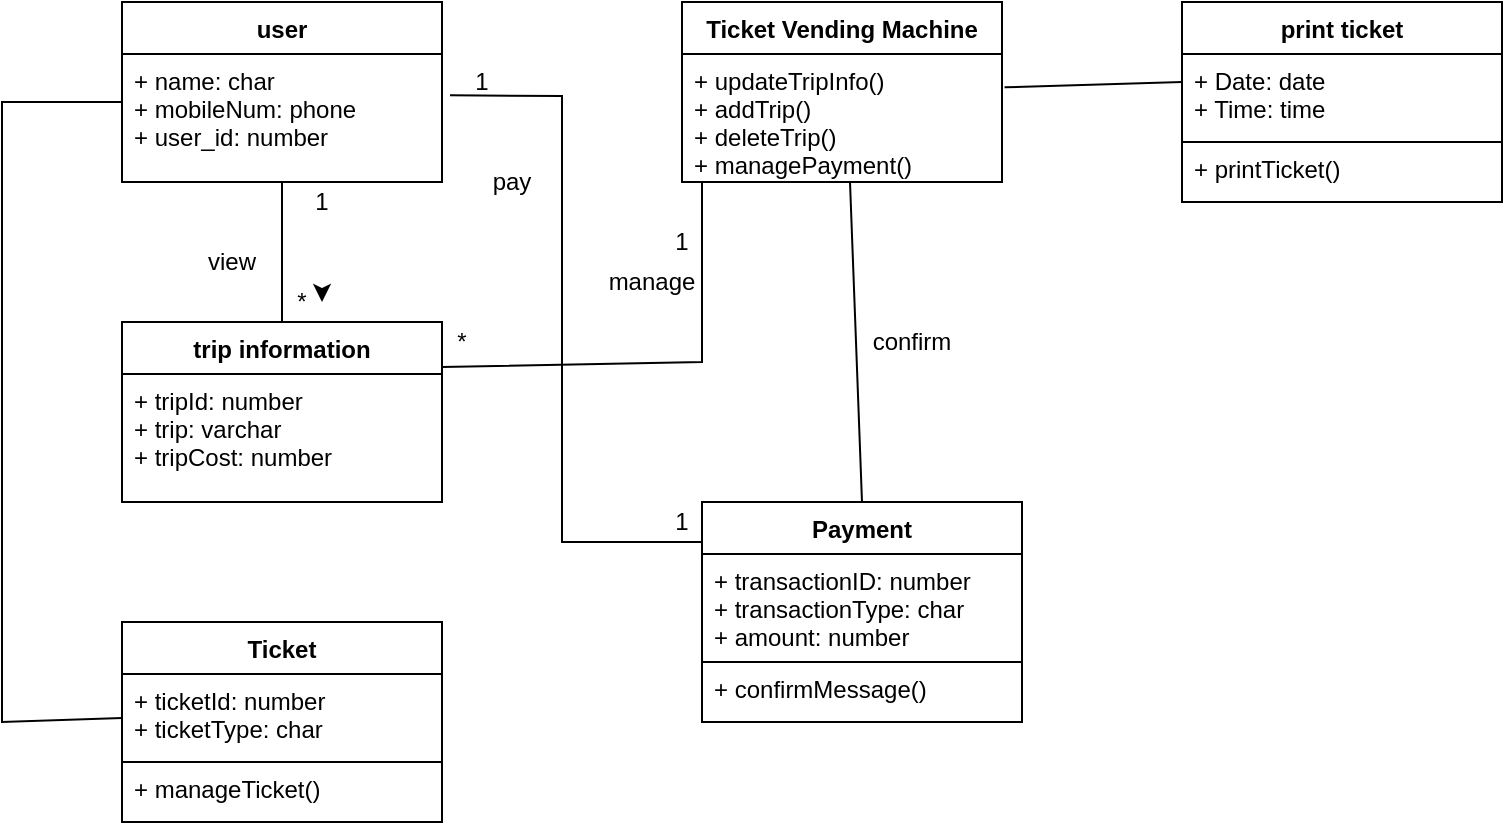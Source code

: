<mxfile version="20.4.1" type="device"><diagram id="1iG702P3nl0Sy1AMIKY_" name="Page-1"><mxGraphModel dx="782" dy="379" grid="1" gridSize="10" guides="1" tooltips="1" connect="1" arrows="1" fold="1" page="1" pageScale="1" pageWidth="827" pageHeight="1169" math="0" shadow="0"><root><mxCell id="0"/><mxCell id="1" parent="0"/><mxCell id="3mRb3P4dzeTytFkNrpxm-15" value="*" style="rounded=0;whiteSpace=wrap;html=1;fillColor=none;strokeColor=none;" vertex="1" parent="1"><mxGeometry x="180" y="200" width="20" height="20" as="geometry"/></mxCell><mxCell id="3mRb3P4dzeTytFkNrpxm-16" value="1" style="rounded=0;whiteSpace=wrap;html=1;fillColor=none;strokeColor=none;" vertex="1" parent="1"><mxGeometry x="190" y="150" width="20" height="20" as="geometry"/></mxCell><mxCell id="3mRb3P4dzeTytFkNrpxm-17" value="view" style="rounded=0;whiteSpace=wrap;html=1;fillColor=none;strokeColor=none;" vertex="1" parent="1"><mxGeometry x="120" y="180" width="70" height="20" as="geometry"/></mxCell><mxCell id="3mRb3P4dzeTytFkNrpxm-38" value="user" style="swimlane;fontStyle=1;align=center;verticalAlign=top;childLayout=stackLayout;horizontal=1;startSize=26;horizontalStack=0;resizeParent=1;resizeParentMax=0;resizeLast=0;collapsible=1;marginBottom=0;fillColor=none;" vertex="1" parent="1"><mxGeometry x="100" y="60" width="160" height="90" as="geometry"/></mxCell><mxCell id="3mRb3P4dzeTytFkNrpxm-39" value="+ name: char&#10;+ mobileNum: phone&#10;+ user_id: number" style="text;strokeColor=none;fillColor=none;align=left;verticalAlign=top;spacingLeft=4;spacingRight=4;overflow=hidden;rotatable=0;points=[[0,0.5],[1,0.5]];portConstraint=eastwest;" vertex="1" parent="3mRb3P4dzeTytFkNrpxm-38"><mxGeometry y="26" width="160" height="64" as="geometry"/></mxCell><mxCell id="3mRb3P4dzeTytFkNrpxm-42" value="trip information" style="swimlane;fontStyle=1;align=center;verticalAlign=top;childLayout=stackLayout;horizontal=1;startSize=26;horizontalStack=0;resizeParent=1;resizeParentMax=0;resizeLast=0;collapsible=1;marginBottom=0;fillColor=none;" vertex="1" parent="1"><mxGeometry x="100" y="220" width="160" height="90" as="geometry"/></mxCell><mxCell id="3mRb3P4dzeTytFkNrpxm-43" value="+ tripId: number&#10;+ trip: varchar&#10;+ tripCost: number" style="text;strokeColor=none;fillColor=none;align=left;verticalAlign=top;spacingLeft=4;spacingRight=4;overflow=hidden;rotatable=0;points=[[0,0.5],[1,0.5]];portConstraint=eastwest;" vertex="1" parent="3mRb3P4dzeTytFkNrpxm-42"><mxGeometry y="26" width="160" height="64" as="geometry"/></mxCell><mxCell id="3mRb3P4dzeTytFkNrpxm-44" value="Ticket Vending Machine" style="swimlane;fontStyle=1;align=center;verticalAlign=top;childLayout=stackLayout;horizontal=1;startSize=26;horizontalStack=0;resizeParent=1;resizeParentMax=0;resizeLast=0;collapsible=1;marginBottom=0;fillColor=none;" vertex="1" parent="1"><mxGeometry x="380" y="60" width="160" height="90" as="geometry"/></mxCell><mxCell id="3mRb3P4dzeTytFkNrpxm-45" value="+ updateTripInfo()&#10;+ addTrip()&#10;+ deleteTrip()&#10;+ managePayment()" style="text;strokeColor=none;fillColor=none;align=left;verticalAlign=top;spacingLeft=4;spacingRight=4;overflow=hidden;rotatable=0;points=[[0,0.5],[1,0.5]];portConstraint=eastwest;" vertex="1" parent="3mRb3P4dzeTytFkNrpxm-44"><mxGeometry y="26" width="160" height="64" as="geometry"/></mxCell><mxCell id="3mRb3P4dzeTytFkNrpxm-46" value="" style="endArrow=none;html=1;rounded=0;exitX=0.5;exitY=0;exitDx=0;exitDy=0;" edge="1" parent="1" source="3mRb3P4dzeTytFkNrpxm-42"><mxGeometry width="50" height="50" relative="1" as="geometry"><mxPoint x="130" y="200" as="sourcePoint"/><mxPoint x="180" y="150" as="targetPoint"/></mxGeometry></mxCell><mxCell id="3mRb3P4dzeTytFkNrpxm-50" value="" style="endArrow=none;html=1;rounded=0;exitX=1;exitY=0.25;exitDx=0;exitDy=0;" edge="1" parent="1" source="3mRb3P4dzeTytFkNrpxm-42"><mxGeometry width="50" height="50" relative="1" as="geometry"><mxPoint x="390" y="240" as="sourcePoint"/><mxPoint x="390" y="150" as="targetPoint"/><Array as="points"><mxPoint x="390" y="240"/></Array></mxGeometry></mxCell><mxCell id="3mRb3P4dzeTytFkNrpxm-51" value="manage" style="rounded=0;whiteSpace=wrap;html=1;fillColor=none;strokeColor=none;" vertex="1" parent="1"><mxGeometry x="330" y="190" width="70" height="20" as="geometry"/></mxCell><mxCell id="3mRb3P4dzeTytFkNrpxm-54" value="1" style="rounded=0;whiteSpace=wrap;html=1;fillColor=none;strokeColor=none;" vertex="1" parent="1"><mxGeometry x="270" y="90" width="20" height="20" as="geometry"/></mxCell><mxCell id="3mRb3P4dzeTytFkNrpxm-55" style="edgeStyle=orthogonalEdgeStyle;rounded=0;orthogonalLoop=1;jettySize=auto;html=1;exitX=1;exitY=0.25;exitDx=0;exitDy=0;entryX=1;entryY=0.5;entryDx=0;entryDy=0;" edge="1" parent="1" source="3mRb3P4dzeTytFkNrpxm-15" target="3mRb3P4dzeTytFkNrpxm-15"><mxGeometry relative="1" as="geometry"/></mxCell><mxCell id="3mRb3P4dzeTytFkNrpxm-56" value="*" style="rounded=0;whiteSpace=wrap;html=1;fillColor=none;strokeColor=none;" vertex="1" parent="1"><mxGeometry x="260" y="220" width="20" height="20" as="geometry"/></mxCell><mxCell id="3mRb3P4dzeTytFkNrpxm-57" value="Ticket" style="swimlane;fontStyle=1;align=center;verticalAlign=top;childLayout=stackLayout;horizontal=1;startSize=26;horizontalStack=0;resizeParent=1;resizeParentMax=0;resizeLast=0;collapsible=1;marginBottom=0;fillColor=none;" vertex="1" parent="1"><mxGeometry x="100" y="370" width="160" height="100" as="geometry"/></mxCell><mxCell id="3mRb3P4dzeTytFkNrpxm-58" value="+ ticketId: number&#10;+ ticketType: char" style="text;strokeColor=none;fillColor=none;align=left;verticalAlign=top;spacingLeft=4;spacingRight=4;overflow=hidden;rotatable=0;points=[[0,0.5],[1,0.5]];portConstraint=eastwest;" vertex="1" parent="3mRb3P4dzeTytFkNrpxm-57"><mxGeometry y="26" width="160" height="44" as="geometry"/></mxCell><mxCell id="3mRb3P4dzeTytFkNrpxm-59" value="+ manageTicket()" style="text;strokeColor=default;fillColor=none;align=left;verticalAlign=top;spacingLeft=4;spacingRight=4;overflow=hidden;rotatable=0;points=[[0,0.5],[1,0.5]];portConstraint=eastwest;" vertex="1" parent="3mRb3P4dzeTytFkNrpxm-57"><mxGeometry y="70" width="160" height="30" as="geometry"/></mxCell><mxCell id="3mRb3P4dzeTytFkNrpxm-60" value="" style="endArrow=none;html=1;rounded=0;exitX=0;exitY=0.5;exitDx=0;exitDy=0;" edge="1" parent="1" source="3mRb3P4dzeTytFkNrpxm-58"><mxGeometry width="50" height="50" relative="1" as="geometry"><mxPoint x="40" y="110" as="sourcePoint"/><mxPoint x="100" y="110" as="targetPoint"/><Array as="points"><mxPoint x="40" y="420"/><mxPoint x="40" y="110"/></Array></mxGeometry></mxCell><mxCell id="3mRb3P4dzeTytFkNrpxm-61" value="print ticket" style="swimlane;fontStyle=1;align=center;verticalAlign=top;childLayout=stackLayout;horizontal=1;startSize=26;horizontalStack=0;resizeParent=1;resizeParentMax=0;resizeLast=0;collapsible=1;marginBottom=0;fillColor=none;" vertex="1" parent="1"><mxGeometry x="630" y="60" width="160" height="100" as="geometry"/></mxCell><mxCell id="3mRb3P4dzeTytFkNrpxm-62" value="+ Date: date&#10;+ Time: time" style="text;strokeColor=none;fillColor=none;align=left;verticalAlign=top;spacingLeft=4;spacingRight=4;overflow=hidden;rotatable=0;points=[[0,0.5],[1,0.5]];portConstraint=eastwest;" vertex="1" parent="3mRb3P4dzeTytFkNrpxm-61"><mxGeometry y="26" width="160" height="44" as="geometry"/></mxCell><mxCell id="3mRb3P4dzeTytFkNrpxm-63" value="+ printTicket()" style="text;strokeColor=default;fillColor=none;align=left;verticalAlign=top;spacingLeft=4;spacingRight=4;overflow=hidden;rotatable=0;points=[[0,0.5],[1,0.5]];portConstraint=eastwest;" vertex="1" parent="3mRb3P4dzeTytFkNrpxm-61"><mxGeometry y="70" width="160" height="30" as="geometry"/></mxCell><mxCell id="3mRb3P4dzeTytFkNrpxm-64" value="" style="endArrow=none;html=1;rounded=0;exitX=1.008;exitY=0.26;exitDx=0;exitDy=0;exitPerimeter=0;" edge="1" parent="1" source="3mRb3P4dzeTytFkNrpxm-45"><mxGeometry width="50" height="50" relative="1" as="geometry"><mxPoint x="580" y="150" as="sourcePoint"/><mxPoint x="630" y="100" as="targetPoint"/></mxGeometry></mxCell><mxCell id="3mRb3P4dzeTytFkNrpxm-65" value="Payment" style="swimlane;fontStyle=1;align=center;verticalAlign=top;childLayout=stackLayout;horizontal=1;startSize=26;horizontalStack=0;resizeParent=1;resizeParentMax=0;resizeLast=0;collapsible=1;marginBottom=0;fillColor=none;" vertex="1" parent="1"><mxGeometry x="390" y="310" width="160" height="110" as="geometry"/></mxCell><mxCell id="3mRb3P4dzeTytFkNrpxm-66" value="+ transactionID: number&#10;+ transactionType: char&#10;+ amount: number" style="text;strokeColor=none;fillColor=none;align=left;verticalAlign=top;spacingLeft=4;spacingRight=4;overflow=hidden;rotatable=0;points=[[0,0.5],[1,0.5]];portConstraint=eastwest;" vertex="1" parent="3mRb3P4dzeTytFkNrpxm-65"><mxGeometry y="26" width="160" height="54" as="geometry"/></mxCell><mxCell id="3mRb3P4dzeTytFkNrpxm-67" value="+ confirmMessage()" style="text;strokeColor=default;fillColor=none;align=left;verticalAlign=top;spacingLeft=4;spacingRight=4;overflow=hidden;rotatable=0;points=[[0,0.5],[1,0.5]];portConstraint=eastwest;" vertex="1" parent="3mRb3P4dzeTytFkNrpxm-65"><mxGeometry y="80" width="160" height="30" as="geometry"/></mxCell><mxCell id="3mRb3P4dzeTytFkNrpxm-68" value="" style="endArrow=none;html=1;rounded=0;exitX=1.025;exitY=0.323;exitDx=0;exitDy=0;exitPerimeter=0;" edge="1" parent="1" source="3mRb3P4dzeTytFkNrpxm-39"><mxGeometry width="50" height="50" relative="1" as="geometry"><mxPoint x="340" y="380" as="sourcePoint"/><mxPoint x="390" y="330" as="targetPoint"/><Array as="points"><mxPoint x="320" y="107"/><mxPoint x="320" y="330"/></Array></mxGeometry></mxCell><mxCell id="3mRb3P4dzeTytFkNrpxm-69" value="1" style="rounded=0;whiteSpace=wrap;html=1;fillColor=none;strokeColor=none;" vertex="1" parent="1"><mxGeometry x="370" y="170" width="20" height="20" as="geometry"/></mxCell><mxCell id="3mRb3P4dzeTytFkNrpxm-70" value="1" style="rounded=0;whiteSpace=wrap;html=1;fillColor=none;strokeColor=none;" vertex="1" parent="1"><mxGeometry x="370" y="310" width="20" height="20" as="geometry"/></mxCell><mxCell id="3mRb3P4dzeTytFkNrpxm-72" value="pay" style="rounded=0;whiteSpace=wrap;html=1;fillColor=none;strokeColor=none;" vertex="1" parent="1"><mxGeometry x="260" y="140" width="70" height="20" as="geometry"/></mxCell><mxCell id="3mRb3P4dzeTytFkNrpxm-73" value="" style="endArrow=none;html=1;rounded=0;exitX=0.5;exitY=0;exitDx=0;exitDy=0;" edge="1" parent="1" source="3mRb3P4dzeTytFkNrpxm-65"><mxGeometry width="50" height="50" relative="1" as="geometry"><mxPoint x="464" y="300" as="sourcePoint"/><mxPoint x="464" y="150" as="targetPoint"/></mxGeometry></mxCell><mxCell id="3mRb3P4dzeTytFkNrpxm-74" value="confirm" style="rounded=0;whiteSpace=wrap;html=1;fillColor=none;strokeColor=none;" vertex="1" parent="1"><mxGeometry x="460" y="220" width="70" height="20" as="geometry"/></mxCell></root></mxGraphModel></diagram></mxfile>